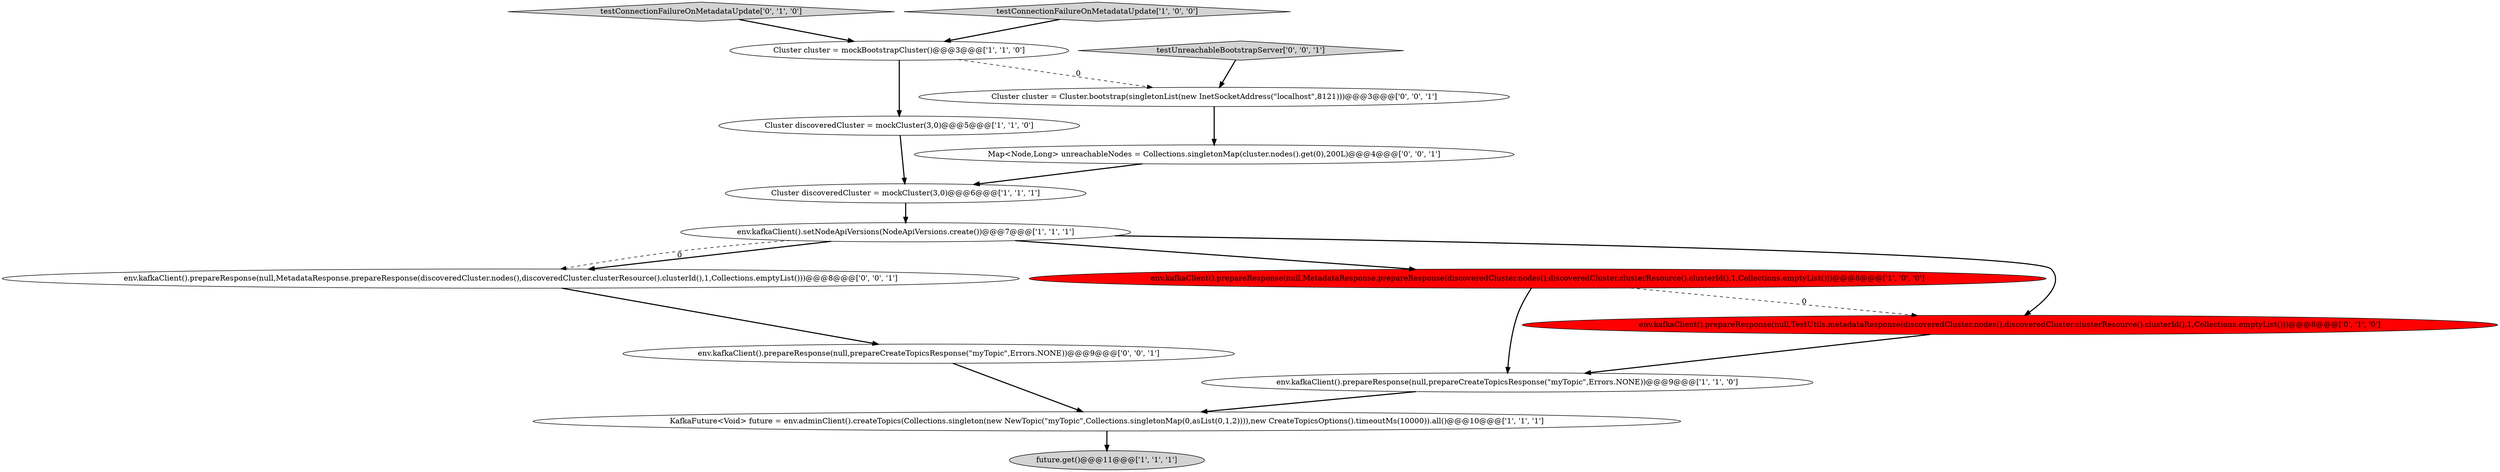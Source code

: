 digraph {
10 [style = filled, label = "testConnectionFailureOnMetadataUpdate['0', '1', '0']", fillcolor = lightgray, shape = diamond image = "AAA0AAABBB2BBB"];
9 [style = filled, label = "env.kafkaClient().prepareResponse(null,TestUtils.metadataResponse(discoveredCluster.nodes(),discoveredCluster.clusterResource().clusterId(),1,Collections.emptyList()))@@@8@@@['0', '1', '0']", fillcolor = red, shape = ellipse image = "AAA1AAABBB2BBB"];
2 [style = filled, label = "Cluster discoveredCluster = mockCluster(3,0)@@@5@@@['1', '1', '0']", fillcolor = white, shape = ellipse image = "AAA0AAABBB1BBB"];
1 [style = filled, label = "KafkaFuture<Void> future = env.adminClient().createTopics(Collections.singleton(new NewTopic(\"myTopic\",Collections.singletonMap(0,asList(0,1,2)))),new CreateTopicsOptions().timeoutMs(10000)).all()@@@10@@@['1', '1', '1']", fillcolor = white, shape = ellipse image = "AAA0AAABBB1BBB"];
11 [style = filled, label = "env.kafkaClient().prepareResponse(null,MetadataResponse.prepareResponse(discoveredCluster.nodes(),discoveredCluster.clusterResource().clusterId(),1,Collections.emptyList()))@@@8@@@['0', '0', '1']", fillcolor = white, shape = ellipse image = "AAA0AAABBB3BBB"];
0 [style = filled, label = "env.kafkaClient().setNodeApiVersions(NodeApiVersions.create())@@@7@@@['1', '1', '1']", fillcolor = white, shape = ellipse image = "AAA0AAABBB1BBB"];
6 [style = filled, label = "future.get()@@@11@@@['1', '1', '1']", fillcolor = lightgray, shape = ellipse image = "AAA0AAABBB1BBB"];
8 [style = filled, label = "Cluster cluster = mockBootstrapCluster()@@@3@@@['1', '1', '0']", fillcolor = white, shape = ellipse image = "AAA0AAABBB1BBB"];
15 [style = filled, label = "Map<Node,Long> unreachableNodes = Collections.singletonMap(cluster.nodes().get(0),200L)@@@4@@@['0', '0', '1']", fillcolor = white, shape = ellipse image = "AAA0AAABBB3BBB"];
3 [style = filled, label = "testConnectionFailureOnMetadataUpdate['1', '0', '0']", fillcolor = lightgray, shape = diamond image = "AAA0AAABBB1BBB"];
4 [style = filled, label = "Cluster discoveredCluster = mockCluster(3,0)@@@6@@@['1', '1', '1']", fillcolor = white, shape = ellipse image = "AAA0AAABBB1BBB"];
7 [style = filled, label = "env.kafkaClient().prepareResponse(null,prepareCreateTopicsResponse(\"myTopic\",Errors.NONE))@@@9@@@['1', '1', '0']", fillcolor = white, shape = ellipse image = "AAA0AAABBB1BBB"];
12 [style = filled, label = "testUnreachableBootstrapServer['0', '0', '1']", fillcolor = lightgray, shape = diamond image = "AAA0AAABBB3BBB"];
14 [style = filled, label = "env.kafkaClient().prepareResponse(null,prepareCreateTopicsResponse(\"myTopic\",Errors.NONE))@@@9@@@['0', '0', '1']", fillcolor = white, shape = ellipse image = "AAA0AAABBB3BBB"];
13 [style = filled, label = "Cluster cluster = Cluster.bootstrap(singletonList(new InetSocketAddress(\"localhost\",8121)))@@@3@@@['0', '0', '1']", fillcolor = white, shape = ellipse image = "AAA0AAABBB3BBB"];
5 [style = filled, label = "env.kafkaClient().prepareResponse(null,MetadataResponse.prepareResponse(discoveredCluster.nodes(),discoveredCluster.clusterResource().clusterId(),1,Collections.emptyList()))@@@8@@@['1', '0', '0']", fillcolor = red, shape = ellipse image = "AAA1AAABBB1BBB"];
8->13 [style = dashed, label="0"];
5->7 [style = bold, label=""];
0->11 [style = bold, label=""];
12->13 [style = bold, label=""];
5->9 [style = dashed, label="0"];
0->9 [style = bold, label=""];
0->11 [style = dashed, label="0"];
1->6 [style = bold, label=""];
7->1 [style = bold, label=""];
13->15 [style = bold, label=""];
15->4 [style = bold, label=""];
10->8 [style = bold, label=""];
8->2 [style = bold, label=""];
9->7 [style = bold, label=""];
11->14 [style = bold, label=""];
2->4 [style = bold, label=""];
3->8 [style = bold, label=""];
14->1 [style = bold, label=""];
4->0 [style = bold, label=""];
0->5 [style = bold, label=""];
}
